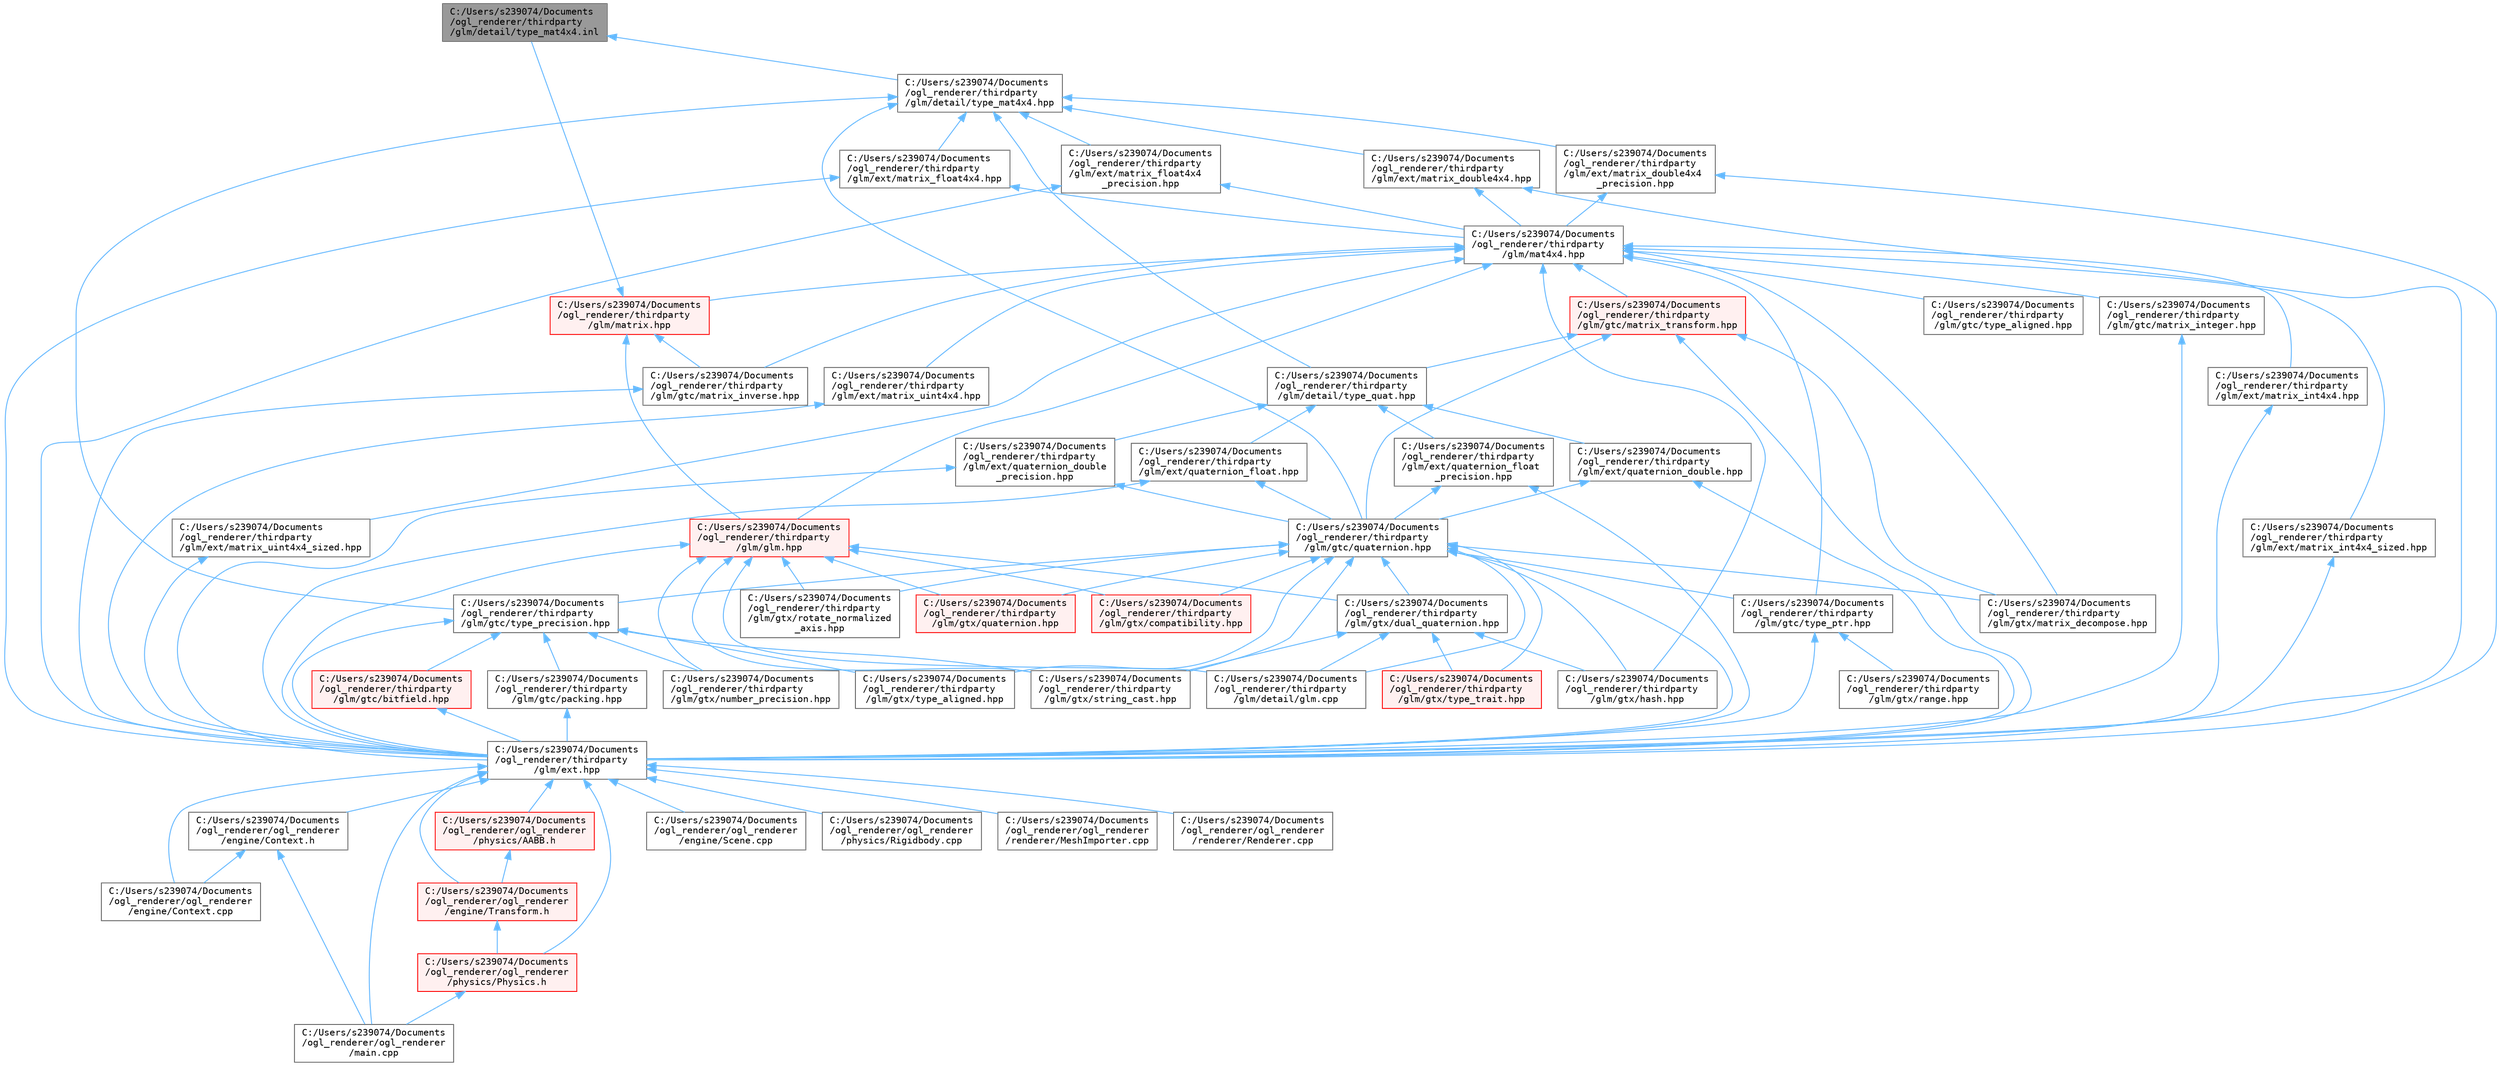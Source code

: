 digraph "C:/Users/s239074/Documents/ogl_renderer/thirdparty/glm/detail/type_mat4x4.inl"
{
 // LATEX_PDF_SIZE
  bgcolor="transparent";
  edge [fontname=Terminal,fontsize=10,labelfontname=Helvetica,labelfontsize=10];
  node [fontname=Terminal,fontsize=10,shape=box,height=0.2,width=0.4];
  Node1 [label="C:/Users/s239074/Documents\l/ogl_renderer/thirdparty\l/glm/detail/type_mat4x4.inl",height=0.2,width=0.4,color="gray40", fillcolor="grey60", style="filled", fontcolor="black",tooltip=" "];
  Node1 -> Node2 [dir="back",color="steelblue1",style="solid"];
  Node2 [label="C:/Users/s239074/Documents\l/ogl_renderer/thirdparty\l/glm/detail/type_mat4x4.hpp",height=0.2,width=0.4,color="grey40", fillcolor="white", style="filled",URL="$type__mat4x4_8hpp.html",tooltip=" "];
  Node2 -> Node3 [dir="back",color="steelblue1",style="solid"];
  Node3 [label="C:/Users/s239074/Documents\l/ogl_renderer/thirdparty\l/glm/detail/type_quat.hpp",height=0.2,width=0.4,color="grey40", fillcolor="white", style="filled",URL="$type__quat_8hpp.html",tooltip=" "];
  Node3 -> Node4 [dir="back",color="steelblue1",style="solid"];
  Node4 [label="C:/Users/s239074/Documents\l/ogl_renderer/thirdparty\l/glm/ext/quaternion_double.hpp",height=0.2,width=0.4,color="grey40", fillcolor="white", style="filled",URL="$quaternion__double_8hpp.html",tooltip=" "];
  Node4 -> Node5 [dir="back",color="steelblue1",style="solid"];
  Node5 [label="C:/Users/s239074/Documents\l/ogl_renderer/thirdparty\l/glm/ext.hpp",height=0.2,width=0.4,color="grey40", fillcolor="white", style="filled",URL="$ext_8hpp.html",tooltip=" "];
  Node5 -> Node6 [dir="back",color="steelblue1",style="solid"];
  Node6 [label="C:/Users/s239074/Documents\l/ogl_renderer/ogl_renderer\l/engine/Context.cpp",height=0.2,width=0.4,color="grey40", fillcolor="white", style="filled",URL="$_context_8cpp.html",tooltip=" "];
  Node5 -> Node7 [dir="back",color="steelblue1",style="solid"];
  Node7 [label="C:/Users/s239074/Documents\l/ogl_renderer/ogl_renderer\l/engine/Context.h",height=0.2,width=0.4,color="grey40", fillcolor="white", style="filled",URL="$_context_8h.html",tooltip=" "];
  Node7 -> Node6 [dir="back",color="steelblue1",style="solid"];
  Node7 -> Node8 [dir="back",color="steelblue1",style="solid"];
  Node8 [label="C:/Users/s239074/Documents\l/ogl_renderer/ogl_renderer\l/main.cpp",height=0.2,width=0.4,color="grey40", fillcolor="white", style="filled",URL="$main_8cpp.html",tooltip=" "];
  Node5 -> Node9 [dir="back",color="steelblue1",style="solid"];
  Node9 [label="C:/Users/s239074/Documents\l/ogl_renderer/ogl_renderer\l/engine/Scene.cpp",height=0.2,width=0.4,color="grey40", fillcolor="white", style="filled",URL="$_scene_8cpp.html",tooltip=" "];
  Node5 -> Node10 [dir="back",color="steelblue1",style="solid"];
  Node10 [label="C:/Users/s239074/Documents\l/ogl_renderer/ogl_renderer\l/engine/Transform.h",height=0.2,width=0.4,color="red", fillcolor="#FFF0F0", style="filled",URL="$_transform_8h.html",tooltip=" "];
  Node10 -> Node17 [dir="back",color="steelblue1",style="solid"];
  Node17 [label="C:/Users/s239074/Documents\l/ogl_renderer/ogl_renderer\l/physics/Physics.h",height=0.2,width=0.4,color="red", fillcolor="#FFF0F0", style="filled",URL="$_physics_8h.html",tooltip=" "];
  Node17 -> Node8 [dir="back",color="steelblue1",style="solid"];
  Node5 -> Node8 [dir="back",color="steelblue1",style="solid"];
  Node5 -> Node24 [dir="back",color="steelblue1",style="solid"];
  Node24 [label="C:/Users/s239074/Documents\l/ogl_renderer/ogl_renderer\l/physics/AABB.h",height=0.2,width=0.4,color="red", fillcolor="#FFF0F0", style="filled",URL="$ogl__renderer_2physics_2_a_a_b_b_8h.html",tooltip=" "];
  Node24 -> Node10 [dir="back",color="steelblue1",style="solid"];
  Node5 -> Node17 [dir="back",color="steelblue1",style="solid"];
  Node5 -> Node21 [dir="back",color="steelblue1",style="solid"];
  Node21 [label="C:/Users/s239074/Documents\l/ogl_renderer/ogl_renderer\l/physics/Rigidbody.cpp",height=0.2,width=0.4,color="grey40", fillcolor="white", style="filled",URL="$_rigidbody_8cpp.html",tooltip=" "];
  Node5 -> Node25 [dir="back",color="steelblue1",style="solid"];
  Node25 [label="C:/Users/s239074/Documents\l/ogl_renderer/ogl_renderer\l/renderer/MeshImporter.cpp",height=0.2,width=0.4,color="grey40", fillcolor="white", style="filled",URL="$_mesh_importer_8cpp.html",tooltip=" "];
  Node5 -> Node26 [dir="back",color="steelblue1",style="solid"];
  Node26 [label="C:/Users/s239074/Documents\l/ogl_renderer/ogl_renderer\l/renderer/Renderer.cpp",height=0.2,width=0.4,color="grey40", fillcolor="white", style="filled",URL="$_renderer_8cpp.html",tooltip=" "];
  Node4 -> Node27 [dir="back",color="steelblue1",style="solid"];
  Node27 [label="C:/Users/s239074/Documents\l/ogl_renderer/thirdparty\l/glm/gtc/quaternion.hpp",height=0.2,width=0.4,color="grey40", fillcolor="white", style="filled",URL="$gtc_2quaternion_8hpp.html",tooltip=" "];
  Node27 -> Node28 [dir="back",color="steelblue1",style="solid"];
  Node28 [label="C:/Users/s239074/Documents\l/ogl_renderer/thirdparty\l/glm/detail/glm.cpp",height=0.2,width=0.4,color="grey40", fillcolor="white", style="filled",URL="$glm_8cpp.html",tooltip=" "];
  Node27 -> Node5 [dir="back",color="steelblue1",style="solid"];
  Node27 -> Node29 [dir="back",color="steelblue1",style="solid"];
  Node29 [label="C:/Users/s239074/Documents\l/ogl_renderer/thirdparty\l/glm/gtc/type_precision.hpp",height=0.2,width=0.4,color="grey40", fillcolor="white", style="filled",URL="$type__precision_8hpp.html",tooltip=" "];
  Node29 -> Node5 [dir="back",color="steelblue1",style="solid"];
  Node29 -> Node30 [dir="back",color="steelblue1",style="solid"];
  Node30 [label="C:/Users/s239074/Documents\l/ogl_renderer/thirdparty\l/glm/gtc/bitfield.hpp",height=0.2,width=0.4,color="red", fillcolor="#FFF0F0", style="filled",URL="$bitfield_8hpp.html",tooltip=" "];
  Node30 -> Node5 [dir="back",color="steelblue1",style="solid"];
  Node29 -> Node32 [dir="back",color="steelblue1",style="solid"];
  Node32 [label="C:/Users/s239074/Documents\l/ogl_renderer/thirdparty\l/glm/gtc/packing.hpp",height=0.2,width=0.4,color="grey40", fillcolor="white", style="filled",URL="$gtc_2packing_8hpp.html",tooltip=" "];
  Node32 -> Node5 [dir="back",color="steelblue1",style="solid"];
  Node29 -> Node33 [dir="back",color="steelblue1",style="solid"];
  Node33 [label="C:/Users/s239074/Documents\l/ogl_renderer/thirdparty\l/glm/gtx/number_precision.hpp",height=0.2,width=0.4,color="grey40", fillcolor="white", style="filled",URL="$number__precision_8hpp.html",tooltip=" "];
  Node29 -> Node34 [dir="back",color="steelblue1",style="solid"];
  Node34 [label="C:/Users/s239074/Documents\l/ogl_renderer/thirdparty\l/glm/gtx/string_cast.hpp",height=0.2,width=0.4,color="grey40", fillcolor="white", style="filled",URL="$string__cast_8hpp.html",tooltip=" "];
  Node29 -> Node35 [dir="back",color="steelblue1",style="solid"];
  Node35 [label="C:/Users/s239074/Documents\l/ogl_renderer/thirdparty\l/glm/gtx/type_aligned.hpp",height=0.2,width=0.4,color="grey40", fillcolor="white", style="filled",URL="$gtx_2type__aligned_8hpp.html",tooltip=" "];
  Node27 -> Node36 [dir="back",color="steelblue1",style="solid"];
  Node36 [label="C:/Users/s239074/Documents\l/ogl_renderer/thirdparty\l/glm/gtc/type_ptr.hpp",height=0.2,width=0.4,color="grey40", fillcolor="white", style="filled",URL="$type__ptr_8hpp.html",tooltip=" "];
  Node36 -> Node5 [dir="back",color="steelblue1",style="solid"];
  Node36 -> Node37 [dir="back",color="steelblue1",style="solid"];
  Node37 [label="C:/Users/s239074/Documents\l/ogl_renderer/thirdparty\l/glm/gtx/range.hpp",height=0.2,width=0.4,color="grey40", fillcolor="white", style="filled",URL="$range_8hpp.html",tooltip=" "];
  Node27 -> Node38 [dir="back",color="steelblue1",style="solid"];
  Node38 [label="C:/Users/s239074/Documents\l/ogl_renderer/thirdparty\l/glm/gtx/compatibility.hpp",height=0.2,width=0.4,color="red", fillcolor="#FFF0F0", style="filled",URL="$compatibility_8hpp.html",tooltip=" "];
  Node27 -> Node41 [dir="back",color="steelblue1",style="solid"];
  Node41 [label="C:/Users/s239074/Documents\l/ogl_renderer/thirdparty\l/glm/gtx/dual_quaternion.hpp",height=0.2,width=0.4,color="grey40", fillcolor="white", style="filled",URL="$dual__quaternion_8hpp.html",tooltip=" "];
  Node41 -> Node28 [dir="back",color="steelblue1",style="solid"];
  Node41 -> Node42 [dir="back",color="steelblue1",style="solid"];
  Node42 [label="C:/Users/s239074/Documents\l/ogl_renderer/thirdparty\l/glm/gtx/hash.hpp",height=0.2,width=0.4,color="grey40", fillcolor="white", style="filled",URL="$hash_8hpp.html",tooltip=" "];
  Node41 -> Node34 [dir="back",color="steelblue1",style="solid"];
  Node41 -> Node43 [dir="back",color="steelblue1",style="solid"];
  Node43 [label="C:/Users/s239074/Documents\l/ogl_renderer/thirdparty\l/glm/gtx/type_trait.hpp",height=0.2,width=0.4,color="red", fillcolor="#FFF0F0", style="filled",URL="$type__trait_8hpp.html",tooltip=" "];
  Node27 -> Node42 [dir="back",color="steelblue1",style="solid"];
  Node27 -> Node46 [dir="back",color="steelblue1",style="solid"];
  Node46 [label="C:/Users/s239074/Documents\l/ogl_renderer/thirdparty\l/glm/gtx/matrix_decompose.hpp",height=0.2,width=0.4,color="grey40", fillcolor="white", style="filled",URL="$matrix__decompose_8hpp.html",tooltip=" "];
  Node27 -> Node47 [dir="back",color="steelblue1",style="solid"];
  Node47 [label="C:/Users/s239074/Documents\l/ogl_renderer/thirdparty\l/glm/gtx/quaternion.hpp",height=0.2,width=0.4,color="red", fillcolor="#FFF0F0", style="filled",URL="$gtx_2quaternion_8hpp.html",tooltip=" "];
  Node27 -> Node50 [dir="back",color="steelblue1",style="solid"];
  Node50 [label="C:/Users/s239074/Documents\l/ogl_renderer/thirdparty\l/glm/gtx/rotate_normalized\l_axis.hpp",height=0.2,width=0.4,color="grey40", fillcolor="white", style="filled",URL="$rotate__normalized__axis_8hpp.html",tooltip=" "];
  Node27 -> Node34 [dir="back",color="steelblue1",style="solid"];
  Node27 -> Node35 [dir="back",color="steelblue1",style="solid"];
  Node27 -> Node43 [dir="back",color="steelblue1",style="solid"];
  Node3 -> Node51 [dir="back",color="steelblue1",style="solid"];
  Node51 [label="C:/Users/s239074/Documents\l/ogl_renderer/thirdparty\l/glm/ext/quaternion_double\l_precision.hpp",height=0.2,width=0.4,color="grey40", fillcolor="white", style="filled",URL="$quaternion__double__precision_8hpp.html",tooltip=" "];
  Node51 -> Node5 [dir="back",color="steelblue1",style="solid"];
  Node51 -> Node27 [dir="back",color="steelblue1",style="solid"];
  Node3 -> Node52 [dir="back",color="steelblue1",style="solid"];
  Node52 [label="C:/Users/s239074/Documents\l/ogl_renderer/thirdparty\l/glm/ext/quaternion_float.hpp",height=0.2,width=0.4,color="grey40", fillcolor="white", style="filled",URL="$quaternion__float_8hpp.html",tooltip=" "];
  Node52 -> Node5 [dir="back",color="steelblue1",style="solid"];
  Node52 -> Node27 [dir="back",color="steelblue1",style="solid"];
  Node3 -> Node53 [dir="back",color="steelblue1",style="solid"];
  Node53 [label="C:/Users/s239074/Documents\l/ogl_renderer/thirdparty\l/glm/ext/quaternion_float\l_precision.hpp",height=0.2,width=0.4,color="grey40", fillcolor="white", style="filled",URL="$quaternion__float__precision_8hpp.html",tooltip=" "];
  Node53 -> Node5 [dir="back",color="steelblue1",style="solid"];
  Node53 -> Node27 [dir="back",color="steelblue1",style="solid"];
  Node2 -> Node54 [dir="back",color="steelblue1",style="solid"];
  Node54 [label="C:/Users/s239074/Documents\l/ogl_renderer/thirdparty\l/glm/ext/matrix_double4x4.hpp",height=0.2,width=0.4,color="grey40", fillcolor="white", style="filled",URL="$matrix__double4x4_8hpp.html",tooltip=" "];
  Node54 -> Node5 [dir="back",color="steelblue1",style="solid"];
  Node54 -> Node55 [dir="back",color="steelblue1",style="solid"];
  Node55 [label="C:/Users/s239074/Documents\l/ogl_renderer/thirdparty\l/glm/mat4x4.hpp",height=0.2,width=0.4,color="grey40", fillcolor="white", style="filled",URL="$mat4x4_8hpp.html",tooltip=" "];
  Node55 -> Node56 [dir="back",color="steelblue1",style="solid"];
  Node56 [label="C:/Users/s239074/Documents\l/ogl_renderer/thirdparty\l/glm/ext/matrix_int4x4.hpp",height=0.2,width=0.4,color="grey40", fillcolor="white", style="filled",URL="$matrix__int4x4_8hpp.html",tooltip=" "];
  Node56 -> Node5 [dir="back",color="steelblue1",style="solid"];
  Node55 -> Node57 [dir="back",color="steelblue1",style="solid"];
  Node57 [label="C:/Users/s239074/Documents\l/ogl_renderer/thirdparty\l/glm/ext/matrix_int4x4_sized.hpp",height=0.2,width=0.4,color="grey40", fillcolor="white", style="filled",URL="$matrix__int4x4__sized_8hpp.html",tooltip=" "];
  Node57 -> Node5 [dir="back",color="steelblue1",style="solid"];
  Node55 -> Node58 [dir="back",color="steelblue1",style="solid"];
  Node58 [label="C:/Users/s239074/Documents\l/ogl_renderer/thirdparty\l/glm/ext/matrix_uint4x4.hpp",height=0.2,width=0.4,color="grey40", fillcolor="white", style="filled",URL="$matrix__uint4x4_8hpp.html",tooltip=" "];
  Node58 -> Node5 [dir="back",color="steelblue1",style="solid"];
  Node55 -> Node59 [dir="back",color="steelblue1",style="solid"];
  Node59 [label="C:/Users/s239074/Documents\l/ogl_renderer/thirdparty\l/glm/ext/matrix_uint4x4_sized.hpp",height=0.2,width=0.4,color="grey40", fillcolor="white", style="filled",URL="$matrix__uint4x4__sized_8hpp.html",tooltip=" "];
  Node59 -> Node5 [dir="back",color="steelblue1",style="solid"];
  Node55 -> Node60 [dir="back",color="steelblue1",style="solid"];
  Node60 [label="C:/Users/s239074/Documents\l/ogl_renderer/thirdparty\l/glm/glm.hpp",height=0.2,width=0.4,color="red", fillcolor="#FFF0F0", style="filled",URL="$glm_8hpp.html",tooltip=" "];
  Node60 -> Node28 [dir="back",color="steelblue1",style="solid"];
  Node60 -> Node5 [dir="back",color="steelblue1",style="solid"];
  Node60 -> Node38 [dir="back",color="steelblue1",style="solid"];
  Node60 -> Node41 [dir="back",color="steelblue1",style="solid"];
  Node60 -> Node33 [dir="back",color="steelblue1",style="solid"];
  Node60 -> Node47 [dir="back",color="steelblue1",style="solid"];
  Node60 -> Node50 [dir="back",color="steelblue1",style="solid"];
  Node60 -> Node34 [dir="back",color="steelblue1",style="solid"];
  Node55 -> Node103 [dir="back",color="steelblue1",style="solid"];
  Node103 [label="C:/Users/s239074/Documents\l/ogl_renderer/thirdparty\l/glm/gtc/matrix_integer.hpp",height=0.2,width=0.4,color="grey40", fillcolor="white", style="filled",URL="$gtc_2matrix__integer_8hpp.html",tooltip=" "];
  Node103 -> Node5 [dir="back",color="steelblue1",style="solid"];
  Node55 -> Node104 [dir="back",color="steelblue1",style="solid"];
  Node104 [label="C:/Users/s239074/Documents\l/ogl_renderer/thirdparty\l/glm/gtc/matrix_inverse.hpp",height=0.2,width=0.4,color="grey40", fillcolor="white", style="filled",URL="$matrix__inverse_8hpp.html",tooltip=" "];
  Node104 -> Node5 [dir="back",color="steelblue1",style="solid"];
  Node55 -> Node105 [dir="back",color="steelblue1",style="solid"];
  Node105 [label="C:/Users/s239074/Documents\l/ogl_renderer/thirdparty\l/glm/gtc/matrix_transform.hpp",height=0.2,width=0.4,color="red", fillcolor="#FFF0F0", style="filled",URL="$gtc_2matrix__transform_8hpp.html",tooltip=" "];
  Node105 -> Node3 [dir="back",color="steelblue1",style="solid"];
  Node105 -> Node5 [dir="back",color="steelblue1",style="solid"];
  Node105 -> Node27 [dir="back",color="steelblue1",style="solid"];
  Node105 -> Node46 [dir="back",color="steelblue1",style="solid"];
  Node55 -> Node106 [dir="back",color="steelblue1",style="solid"];
  Node106 [label="C:/Users/s239074/Documents\l/ogl_renderer/thirdparty\l/glm/gtc/type_aligned.hpp",height=0.2,width=0.4,color="grey40", fillcolor="white", style="filled",URL="$gtc_2type__aligned_8hpp.html",tooltip=" "];
  Node55 -> Node36 [dir="back",color="steelblue1",style="solid"];
  Node55 -> Node42 [dir="back",color="steelblue1",style="solid"];
  Node55 -> Node46 [dir="back",color="steelblue1",style="solid"];
  Node55 -> Node107 [dir="back",color="steelblue1",style="solid"];
  Node107 [label="C:/Users/s239074/Documents\l/ogl_renderer/thirdparty\l/glm/matrix.hpp",height=0.2,width=0.4,color="red", fillcolor="#FFF0F0", style="filled",URL="$matrix_8hpp.html",tooltip=" "];
  Node107 -> Node1 [dir="back",color="steelblue1",style="solid"];
  Node107 -> Node60 [dir="back",color="steelblue1",style="solid"];
  Node107 -> Node104 [dir="back",color="steelblue1",style="solid"];
  Node2 -> Node145 [dir="back",color="steelblue1",style="solid"];
  Node145 [label="C:/Users/s239074/Documents\l/ogl_renderer/thirdparty\l/glm/ext/matrix_double4x4\l_precision.hpp",height=0.2,width=0.4,color="grey40", fillcolor="white", style="filled",URL="$matrix__double4x4__precision_8hpp.html",tooltip=" "];
  Node145 -> Node5 [dir="back",color="steelblue1",style="solid"];
  Node145 -> Node55 [dir="back",color="steelblue1",style="solid"];
  Node2 -> Node146 [dir="back",color="steelblue1",style="solid"];
  Node146 [label="C:/Users/s239074/Documents\l/ogl_renderer/thirdparty\l/glm/ext/matrix_float4x4.hpp",height=0.2,width=0.4,color="grey40", fillcolor="white", style="filled",URL="$matrix__float4x4_8hpp.html",tooltip=" "];
  Node146 -> Node5 [dir="back",color="steelblue1",style="solid"];
  Node146 -> Node55 [dir="back",color="steelblue1",style="solid"];
  Node2 -> Node147 [dir="back",color="steelblue1",style="solid"];
  Node147 [label="C:/Users/s239074/Documents\l/ogl_renderer/thirdparty\l/glm/ext/matrix_float4x4\l_precision.hpp",height=0.2,width=0.4,color="grey40", fillcolor="white", style="filled",URL="$matrix__float4x4__precision_8hpp.html",tooltip=" "];
  Node147 -> Node5 [dir="back",color="steelblue1",style="solid"];
  Node147 -> Node55 [dir="back",color="steelblue1",style="solid"];
  Node2 -> Node27 [dir="back",color="steelblue1",style="solid"];
  Node2 -> Node29 [dir="back",color="steelblue1",style="solid"];
}

